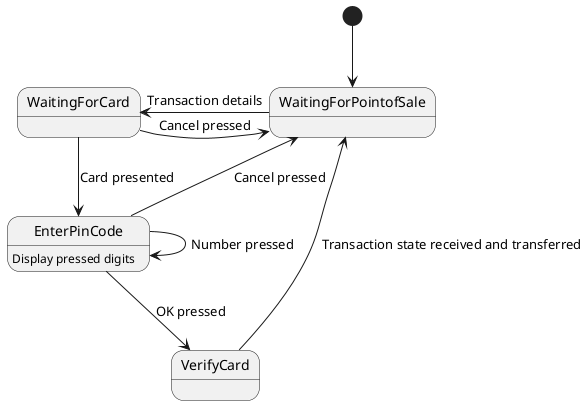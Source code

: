 @startuml
[*] -down-> WaitingForPointofSale
WaitingForPointofSale -> WaitingForCard : Transaction details

WaitingForCard -> WaitingForPointofSale : Cancel pressed
WaitingForCard -down-> EnterPinCode : Card presented

EnterPinCode : Display pressed digits
EnterPinCode -> EnterPinCode : Number pressed
EnterPinCode -down-> VerifyCard : OK pressed
EnterPinCode -> WaitingForPointofSale : Cancel pressed

VerifyCard -> WaitingForPointofSale : Transaction state received and transferred
@enduml



